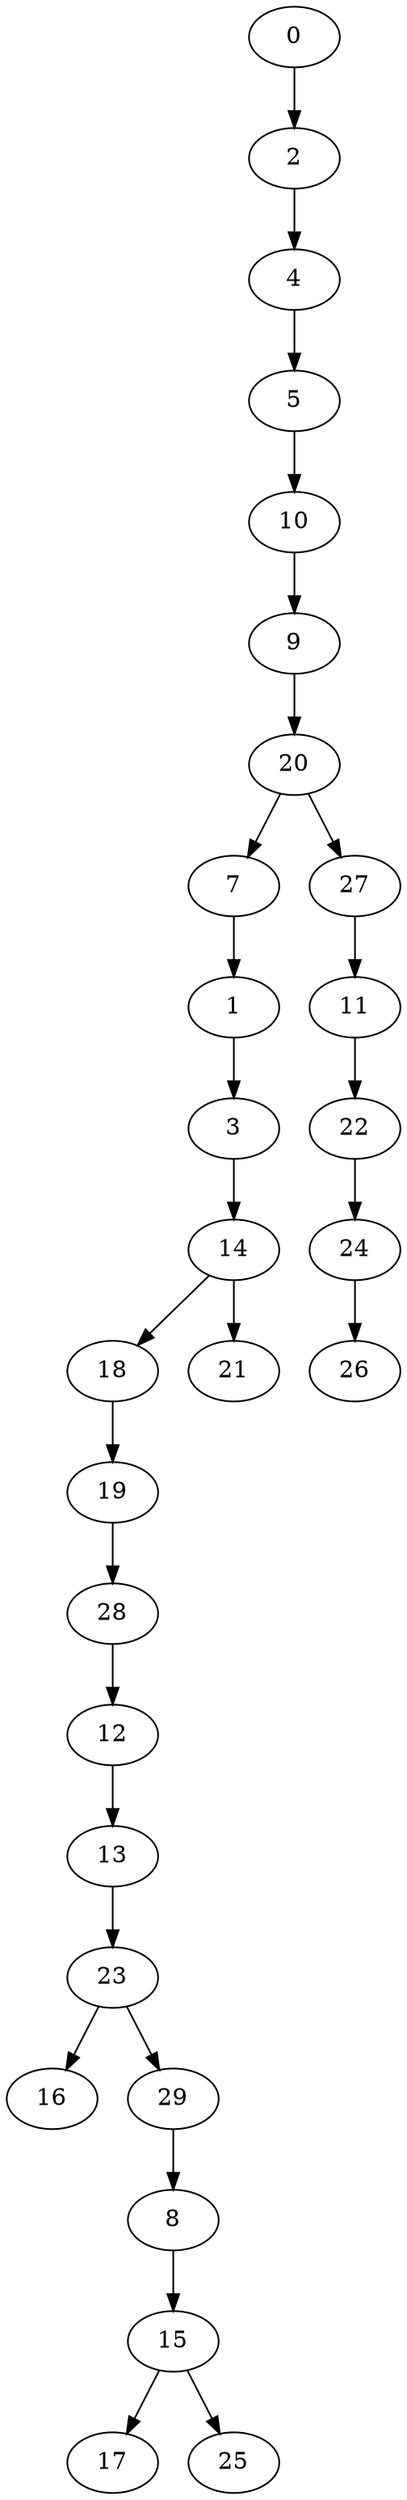 digraph {
	0 [label=0]
	2 [label=2]
	4 [label=4]
	5 [label=5]
	10 [label=10]
	9 [label=9]
	20 [label=20]
	7 [label=7]
	1 [label=1]
	3 [label=3]
	14 [label=14]
	18 [label=18]
	19 [label=19]
	28 [label=28]
	12 [label=12]
	13 [label=13]
	23 [label=23]
	16 [label=16]
	29 [label=29]
	8 [label=8]
	15 [label=15]
	17 [label=17]
	25 [label=25]
	21 [label=21]
	27 [label=27]
	11 [label=11]
	22 [label=22]
	24 [label=24]
	26 [label=26]
	0 -> 2
	2 -> 4
	4 -> 5
	5 -> 10
	10 -> 9
	9 -> 20
	20 -> 7
	7 -> 1
	1 -> 3
	3 -> 14
	14 -> 18
	18 -> 19
	19 -> 28
	28 -> 12
	12 -> 13
	13 -> 23
	23 -> 16
	23 -> 29
	29 -> 8
	8 -> 15
	15 -> 17
	15 -> 25
	14 -> 21
	20 -> 27
	27 -> 11
	11 -> 22
	22 -> 24
	24 -> 26
}
